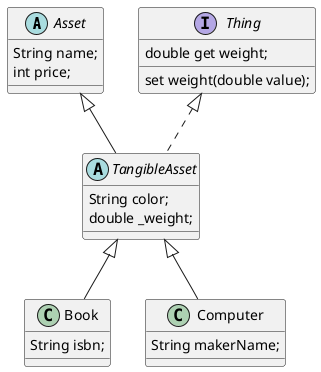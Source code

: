 @startuml

abstract class Asset {
    String name;
    int price;
}

abstract class TangibleAsset extends Asset implements Thing {
    String color;
    double _weight;
}

class Book extends TangibleAsset {
    String isbn;
}

class Computer extends TangibleAsset {
    String makerName;
}

interface Thing {
    double get weight;
    set weight(double value);
}

@enduml